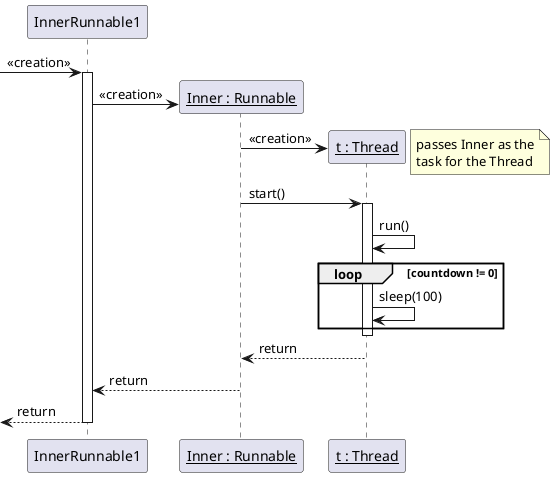 @startuml innerRunnable1Seq
participant "InnerRunnable1" as ir1
'participant "__Inner : Runnable__" as inner
'participant "__t : Thread__" as t

[-> ir1 : <<creation>>
activate ir1

create participant "__Inner : Runnable__" as inner
ir1 -> inner : <<creation>>

create participant "__t : Thread__" as t
inner -> t :  <<creation>>
note right : passes Inner as the\ntask for the Thread

inner -> t : start()

activate t
t -> t : run()
loop countdown != 0
   t->t : sleep(100)
end
deactivate t

t --> inner : return
inner --> ir1 : return

[<-- ir1 : return
deactivate ir1
@enduml